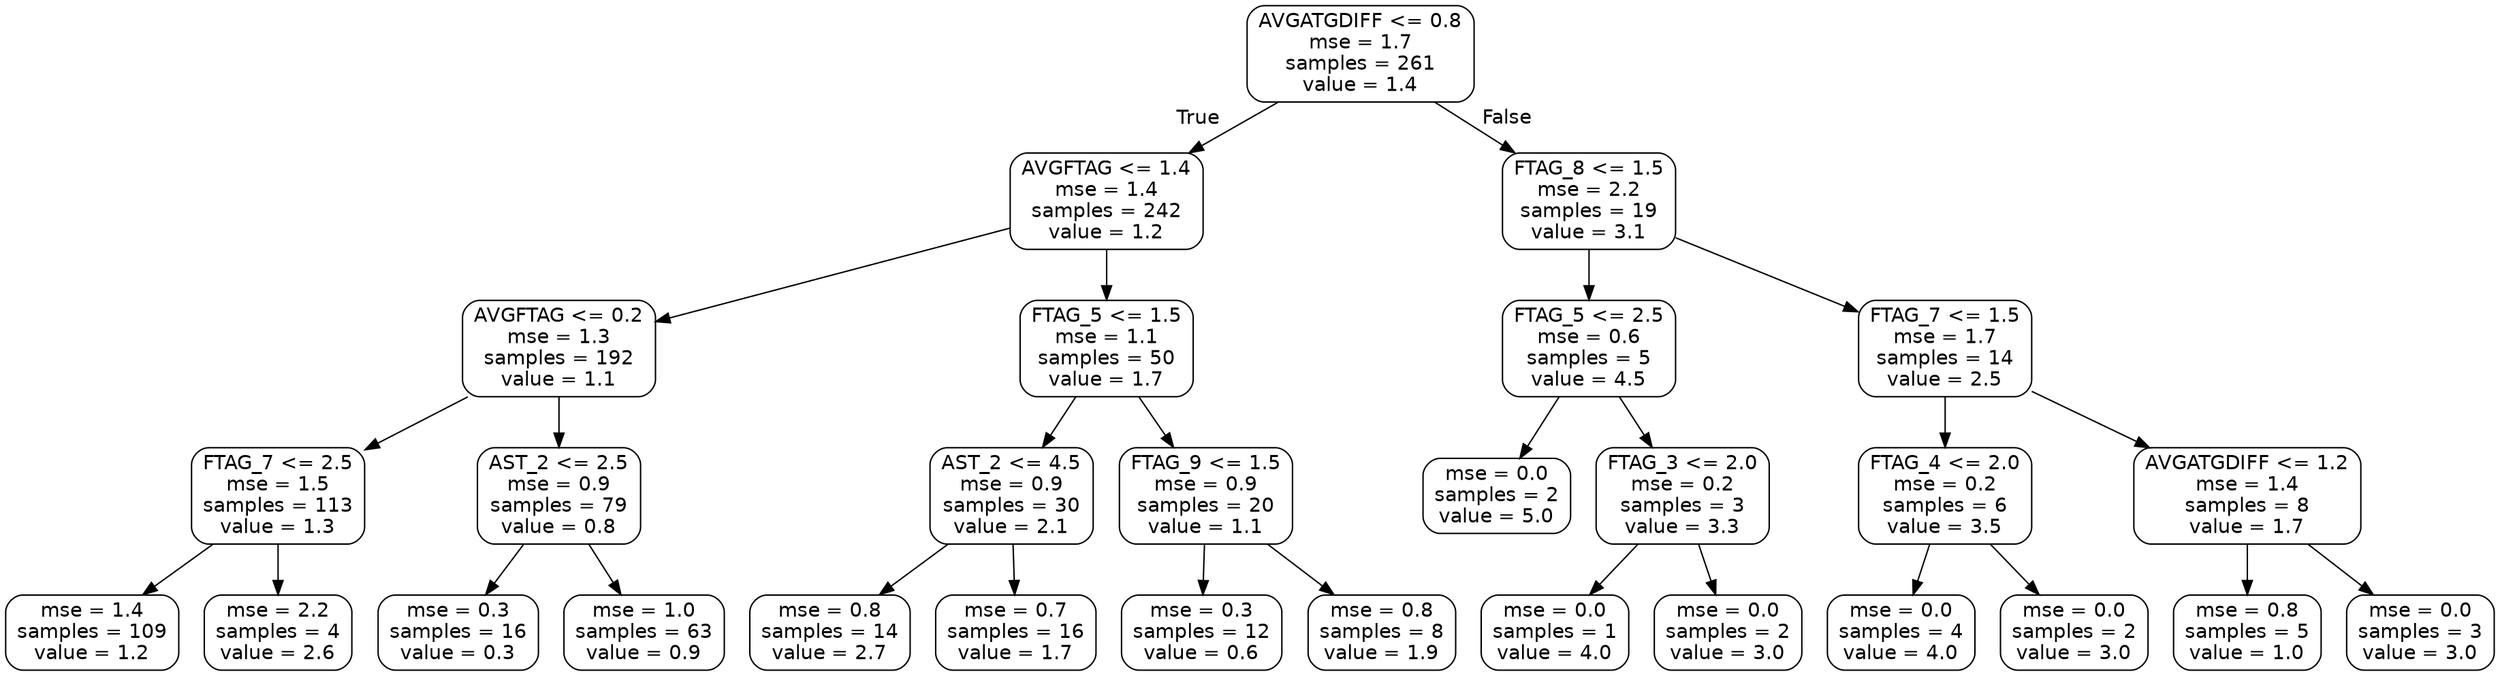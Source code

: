 digraph Tree {
node [shape=box, style="rounded", color="black", fontname=helvetica] ;
edge [fontname=helvetica] ;
0 [label="AVGATGDIFF <= 0.8\nmse = 1.7\nsamples = 261\nvalue = 1.4"] ;
1 [label="AVGFTAG <= 1.4\nmse = 1.4\nsamples = 242\nvalue = 1.2"] ;
0 -> 1 [labeldistance=2.5, labelangle=45, headlabel="True"] ;
2 [label="AVGFTAG <= 0.2\nmse = 1.3\nsamples = 192\nvalue = 1.1"] ;
1 -> 2 ;
3 [label="FTAG_7 <= 2.5\nmse = 1.5\nsamples = 113\nvalue = 1.3"] ;
2 -> 3 ;
4 [label="mse = 1.4\nsamples = 109\nvalue = 1.2"] ;
3 -> 4 ;
5 [label="mse = 2.2\nsamples = 4\nvalue = 2.6"] ;
3 -> 5 ;
6 [label="AST_2 <= 2.5\nmse = 0.9\nsamples = 79\nvalue = 0.8"] ;
2 -> 6 ;
7 [label="mse = 0.3\nsamples = 16\nvalue = 0.3"] ;
6 -> 7 ;
8 [label="mse = 1.0\nsamples = 63\nvalue = 0.9"] ;
6 -> 8 ;
9 [label="FTAG_5 <= 1.5\nmse = 1.1\nsamples = 50\nvalue = 1.7"] ;
1 -> 9 ;
10 [label="AST_2 <= 4.5\nmse = 0.9\nsamples = 30\nvalue = 2.1"] ;
9 -> 10 ;
11 [label="mse = 0.8\nsamples = 14\nvalue = 2.7"] ;
10 -> 11 ;
12 [label="mse = 0.7\nsamples = 16\nvalue = 1.7"] ;
10 -> 12 ;
13 [label="FTAG_9 <= 1.5\nmse = 0.9\nsamples = 20\nvalue = 1.1"] ;
9 -> 13 ;
14 [label="mse = 0.3\nsamples = 12\nvalue = 0.6"] ;
13 -> 14 ;
15 [label="mse = 0.8\nsamples = 8\nvalue = 1.9"] ;
13 -> 15 ;
16 [label="FTAG_8 <= 1.5\nmse = 2.2\nsamples = 19\nvalue = 3.1"] ;
0 -> 16 [labeldistance=2.5, labelangle=-45, headlabel="False"] ;
17 [label="FTAG_5 <= 2.5\nmse = 0.6\nsamples = 5\nvalue = 4.5"] ;
16 -> 17 ;
18 [label="mse = 0.0\nsamples = 2\nvalue = 5.0"] ;
17 -> 18 ;
19 [label="FTAG_3 <= 2.0\nmse = 0.2\nsamples = 3\nvalue = 3.3"] ;
17 -> 19 ;
20 [label="mse = 0.0\nsamples = 1\nvalue = 4.0"] ;
19 -> 20 ;
21 [label="mse = 0.0\nsamples = 2\nvalue = 3.0"] ;
19 -> 21 ;
22 [label="FTAG_7 <= 1.5\nmse = 1.7\nsamples = 14\nvalue = 2.5"] ;
16 -> 22 ;
23 [label="FTAG_4 <= 2.0\nmse = 0.2\nsamples = 6\nvalue = 3.5"] ;
22 -> 23 ;
24 [label="mse = 0.0\nsamples = 4\nvalue = 4.0"] ;
23 -> 24 ;
25 [label="mse = 0.0\nsamples = 2\nvalue = 3.0"] ;
23 -> 25 ;
26 [label="AVGATGDIFF <= 1.2\nmse = 1.4\nsamples = 8\nvalue = 1.7"] ;
22 -> 26 ;
27 [label="mse = 0.8\nsamples = 5\nvalue = 1.0"] ;
26 -> 27 ;
28 [label="mse = 0.0\nsamples = 3\nvalue = 3.0"] ;
26 -> 28 ;
}